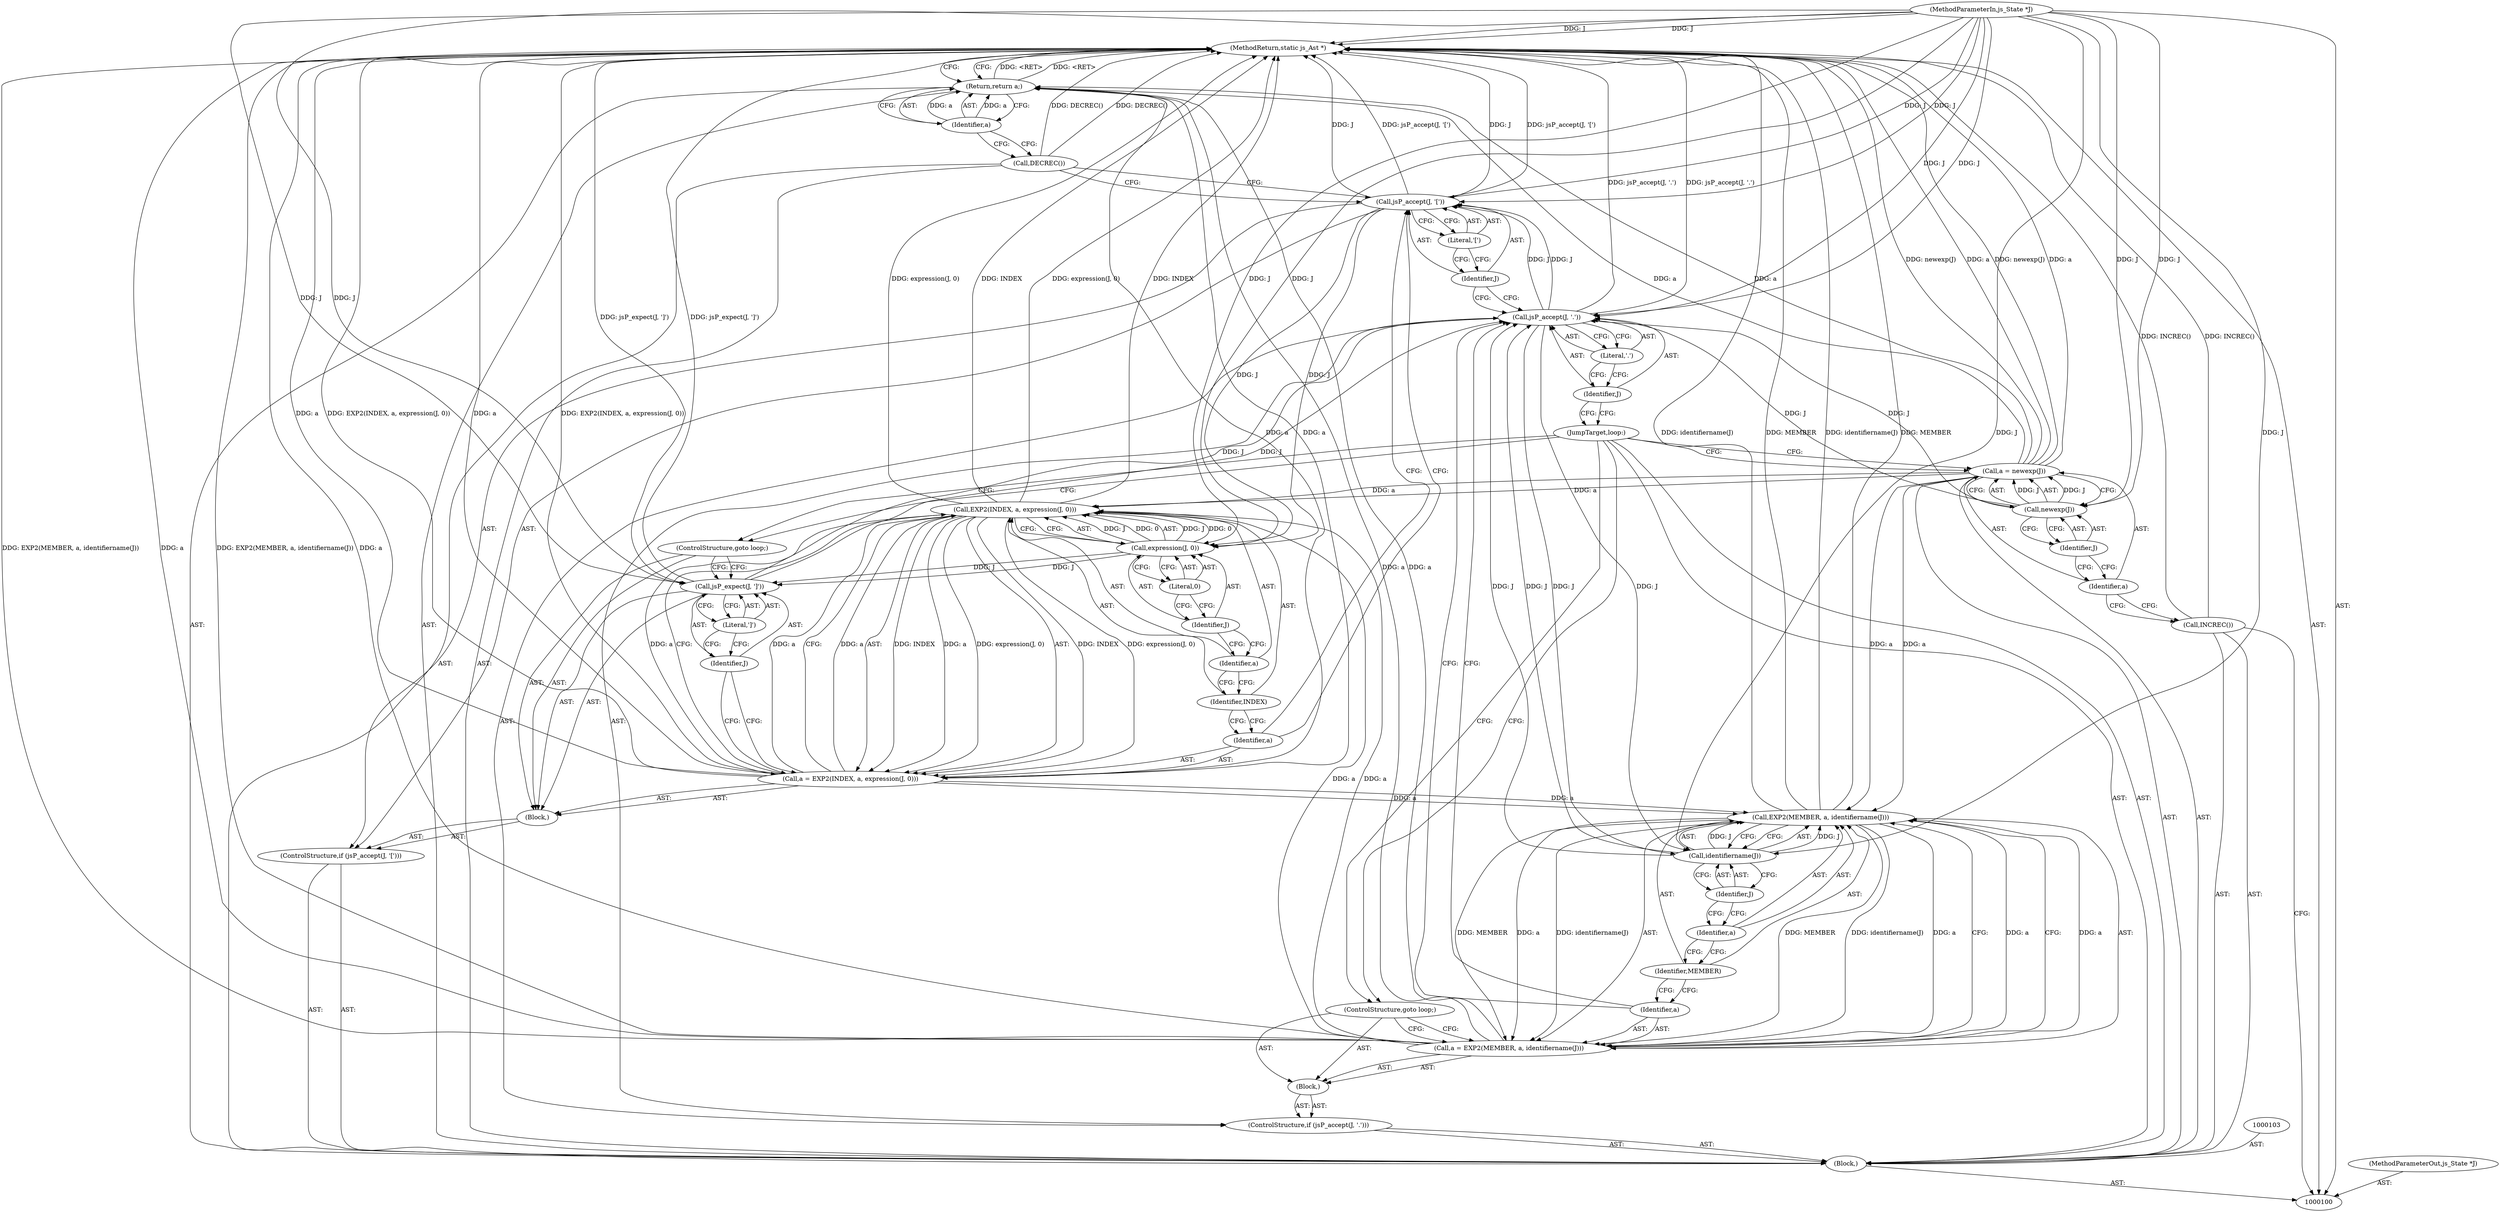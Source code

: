 digraph "1_ghostscript_4d45a96e57fbabf00a7378b337d0ddcace6f38c1_0" {
"1000143" [label="(MethodReturn,static js_Ast *)"];
"1000101" [label="(MethodParameterIn,js_State *J)"];
"1000192" [label="(MethodParameterOut,js_State *J)"];
"1000142" [label="(Identifier,a)"];
"1000141" [label="(Return,return a;)"];
"1000102" [label="(Block,)"];
"1000104" [label="(Call,INCREC())"];
"1000107" [label="(Call,newexp(J))"];
"1000108" [label="(Identifier,J)"];
"1000105" [label="(Call,a = newexp(J))"];
"1000106" [label="(Identifier,a)"];
"1000109" [label="(JumpTarget,loop:)"];
"1000111" [label="(Call,jsP_accept(J, '.'))"];
"1000112" [label="(Identifier,J)"];
"1000113" [label="(Literal,'.')"];
"1000114" [label="(Block,)"];
"1000115" [label="(Call,a = EXP2(MEMBER, a, identifiername(J)))"];
"1000116" [label="(Identifier,a)"];
"1000117" [label="(Call,EXP2(MEMBER, a, identifiername(J)))"];
"1000118" [label="(Identifier,MEMBER)"];
"1000119" [label="(Identifier,a)"];
"1000120" [label="(Call,identifiername(J))"];
"1000121" [label="(Identifier,J)"];
"1000122" [label="(ControlStructure,goto loop;)"];
"1000110" [label="(ControlStructure,if (jsP_accept(J, '.')))"];
"1000124" [label="(Call,jsP_accept(J, '['))"];
"1000125" [label="(Identifier,J)"];
"1000126" [label="(Literal,'[')"];
"1000127" [label="(Block,)"];
"1000128" [label="(Call,a = EXP2(INDEX, a, expression(J, 0)))"];
"1000129" [label="(Identifier,a)"];
"1000130" [label="(Call,EXP2(INDEX, a, expression(J, 0)))"];
"1000131" [label="(Identifier,INDEX)"];
"1000132" [label="(Identifier,a)"];
"1000133" [label="(Call,expression(J, 0))"];
"1000134" [label="(Identifier,J)"];
"1000135" [label="(Literal,0)"];
"1000136" [label="(Call,jsP_expect(J, ']'))"];
"1000123" [label="(ControlStructure,if (jsP_accept(J, '[')))"];
"1000137" [label="(Identifier,J)"];
"1000138" [label="(Literal,']')"];
"1000139" [label="(ControlStructure,goto loop;)"];
"1000140" [label="(Call,DECREC())"];
"1000143" -> "1000100"  [label="AST: "];
"1000143" -> "1000141"  [label="CFG: "];
"1000115" -> "1000143"  [label="DDG: EXP2(MEMBER, a, identifiername(J))"];
"1000115" -> "1000143"  [label="DDG: a"];
"1000128" -> "1000143"  [label="DDG: EXP2(INDEX, a, expression(J, 0))"];
"1000128" -> "1000143"  [label="DDG: a"];
"1000124" -> "1000143"  [label="DDG: J"];
"1000124" -> "1000143"  [label="DDG: jsP_accept(J, '[')"];
"1000105" -> "1000143"  [label="DDG: newexp(J)"];
"1000105" -> "1000143"  [label="DDG: a"];
"1000104" -> "1000143"  [label="DDG: INCREC()"];
"1000140" -> "1000143"  [label="DDG: DECREC()"];
"1000117" -> "1000143"  [label="DDG: MEMBER"];
"1000117" -> "1000143"  [label="DDG: identifiername(J)"];
"1000130" -> "1000143"  [label="DDG: expression(J, 0)"];
"1000130" -> "1000143"  [label="DDG: INDEX"];
"1000136" -> "1000143"  [label="DDG: jsP_expect(J, ']')"];
"1000101" -> "1000143"  [label="DDG: J"];
"1000111" -> "1000143"  [label="DDG: jsP_accept(J, '.')"];
"1000141" -> "1000143"  [label="DDG: <RET>"];
"1000101" -> "1000100"  [label="AST: "];
"1000101" -> "1000143"  [label="DDG: J"];
"1000101" -> "1000107"  [label="DDG: J"];
"1000101" -> "1000111"  [label="DDG: J"];
"1000101" -> "1000120"  [label="DDG: J"];
"1000101" -> "1000124"  [label="DDG: J"];
"1000101" -> "1000133"  [label="DDG: J"];
"1000101" -> "1000136"  [label="DDG: J"];
"1000192" -> "1000100"  [label="AST: "];
"1000142" -> "1000141"  [label="AST: "];
"1000142" -> "1000140"  [label="CFG: "];
"1000141" -> "1000142"  [label="CFG: "];
"1000142" -> "1000141"  [label="DDG: a"];
"1000141" -> "1000102"  [label="AST: "];
"1000141" -> "1000142"  [label="CFG: "];
"1000142" -> "1000141"  [label="AST: "];
"1000143" -> "1000141"  [label="CFG: "];
"1000141" -> "1000143"  [label="DDG: <RET>"];
"1000142" -> "1000141"  [label="DDG: a"];
"1000128" -> "1000141"  [label="DDG: a"];
"1000115" -> "1000141"  [label="DDG: a"];
"1000105" -> "1000141"  [label="DDG: a"];
"1000102" -> "1000100"  [label="AST: "];
"1000103" -> "1000102"  [label="AST: "];
"1000104" -> "1000102"  [label="AST: "];
"1000105" -> "1000102"  [label="AST: "];
"1000109" -> "1000102"  [label="AST: "];
"1000110" -> "1000102"  [label="AST: "];
"1000123" -> "1000102"  [label="AST: "];
"1000140" -> "1000102"  [label="AST: "];
"1000141" -> "1000102"  [label="AST: "];
"1000104" -> "1000102"  [label="AST: "];
"1000104" -> "1000100"  [label="CFG: "];
"1000106" -> "1000104"  [label="CFG: "];
"1000104" -> "1000143"  [label="DDG: INCREC()"];
"1000107" -> "1000105"  [label="AST: "];
"1000107" -> "1000108"  [label="CFG: "];
"1000108" -> "1000107"  [label="AST: "];
"1000105" -> "1000107"  [label="CFG: "];
"1000107" -> "1000105"  [label="DDG: J"];
"1000101" -> "1000107"  [label="DDG: J"];
"1000107" -> "1000111"  [label="DDG: J"];
"1000108" -> "1000107"  [label="AST: "];
"1000108" -> "1000106"  [label="CFG: "];
"1000107" -> "1000108"  [label="CFG: "];
"1000105" -> "1000102"  [label="AST: "];
"1000105" -> "1000107"  [label="CFG: "];
"1000106" -> "1000105"  [label="AST: "];
"1000107" -> "1000105"  [label="AST: "];
"1000109" -> "1000105"  [label="CFG: "];
"1000105" -> "1000143"  [label="DDG: newexp(J)"];
"1000105" -> "1000143"  [label="DDG: a"];
"1000107" -> "1000105"  [label="DDG: J"];
"1000105" -> "1000117"  [label="DDG: a"];
"1000105" -> "1000130"  [label="DDG: a"];
"1000105" -> "1000141"  [label="DDG: a"];
"1000106" -> "1000105"  [label="AST: "];
"1000106" -> "1000104"  [label="CFG: "];
"1000108" -> "1000106"  [label="CFG: "];
"1000109" -> "1000102"  [label="AST: "];
"1000109" -> "1000105"  [label="CFG: "];
"1000109" -> "1000122"  [label="CFG: "];
"1000109" -> "1000139"  [label="CFG: "];
"1000112" -> "1000109"  [label="CFG: "];
"1000111" -> "1000110"  [label="AST: "];
"1000111" -> "1000113"  [label="CFG: "];
"1000112" -> "1000111"  [label="AST: "];
"1000113" -> "1000111"  [label="AST: "];
"1000116" -> "1000111"  [label="CFG: "];
"1000125" -> "1000111"  [label="CFG: "];
"1000111" -> "1000143"  [label="DDG: jsP_accept(J, '.')"];
"1000107" -> "1000111"  [label="DDG: J"];
"1000120" -> "1000111"  [label="DDG: J"];
"1000136" -> "1000111"  [label="DDG: J"];
"1000101" -> "1000111"  [label="DDG: J"];
"1000111" -> "1000120"  [label="DDG: J"];
"1000111" -> "1000124"  [label="DDG: J"];
"1000112" -> "1000111"  [label="AST: "];
"1000112" -> "1000109"  [label="CFG: "];
"1000113" -> "1000112"  [label="CFG: "];
"1000113" -> "1000111"  [label="AST: "];
"1000113" -> "1000112"  [label="CFG: "];
"1000111" -> "1000113"  [label="CFG: "];
"1000114" -> "1000110"  [label="AST: "];
"1000115" -> "1000114"  [label="AST: "];
"1000122" -> "1000114"  [label="AST: "];
"1000115" -> "1000114"  [label="AST: "];
"1000115" -> "1000117"  [label="CFG: "];
"1000116" -> "1000115"  [label="AST: "];
"1000117" -> "1000115"  [label="AST: "];
"1000122" -> "1000115"  [label="CFG: "];
"1000115" -> "1000143"  [label="DDG: EXP2(MEMBER, a, identifiername(J))"];
"1000115" -> "1000143"  [label="DDG: a"];
"1000117" -> "1000115"  [label="DDG: MEMBER"];
"1000117" -> "1000115"  [label="DDG: a"];
"1000117" -> "1000115"  [label="DDG: identifiername(J)"];
"1000115" -> "1000117"  [label="DDG: a"];
"1000115" -> "1000130"  [label="DDG: a"];
"1000115" -> "1000141"  [label="DDG: a"];
"1000116" -> "1000115"  [label="AST: "];
"1000116" -> "1000111"  [label="CFG: "];
"1000118" -> "1000116"  [label="CFG: "];
"1000117" -> "1000115"  [label="AST: "];
"1000117" -> "1000120"  [label="CFG: "];
"1000118" -> "1000117"  [label="AST: "];
"1000119" -> "1000117"  [label="AST: "];
"1000120" -> "1000117"  [label="AST: "];
"1000115" -> "1000117"  [label="CFG: "];
"1000117" -> "1000143"  [label="DDG: MEMBER"];
"1000117" -> "1000143"  [label="DDG: identifiername(J)"];
"1000117" -> "1000115"  [label="DDG: MEMBER"];
"1000117" -> "1000115"  [label="DDG: a"];
"1000117" -> "1000115"  [label="DDG: identifiername(J)"];
"1000128" -> "1000117"  [label="DDG: a"];
"1000115" -> "1000117"  [label="DDG: a"];
"1000105" -> "1000117"  [label="DDG: a"];
"1000120" -> "1000117"  [label="DDG: J"];
"1000118" -> "1000117"  [label="AST: "];
"1000118" -> "1000116"  [label="CFG: "];
"1000119" -> "1000118"  [label="CFG: "];
"1000119" -> "1000117"  [label="AST: "];
"1000119" -> "1000118"  [label="CFG: "];
"1000121" -> "1000119"  [label="CFG: "];
"1000120" -> "1000117"  [label="AST: "];
"1000120" -> "1000121"  [label="CFG: "];
"1000121" -> "1000120"  [label="AST: "];
"1000117" -> "1000120"  [label="CFG: "];
"1000120" -> "1000111"  [label="DDG: J"];
"1000120" -> "1000117"  [label="DDG: J"];
"1000111" -> "1000120"  [label="DDG: J"];
"1000101" -> "1000120"  [label="DDG: J"];
"1000121" -> "1000120"  [label="AST: "];
"1000121" -> "1000119"  [label="CFG: "];
"1000120" -> "1000121"  [label="CFG: "];
"1000122" -> "1000114"  [label="AST: "];
"1000122" -> "1000115"  [label="CFG: "];
"1000109" -> "1000122"  [label="CFG: "];
"1000110" -> "1000102"  [label="AST: "];
"1000111" -> "1000110"  [label="AST: "];
"1000114" -> "1000110"  [label="AST: "];
"1000124" -> "1000123"  [label="AST: "];
"1000124" -> "1000126"  [label="CFG: "];
"1000125" -> "1000124"  [label="AST: "];
"1000126" -> "1000124"  [label="AST: "];
"1000129" -> "1000124"  [label="CFG: "];
"1000140" -> "1000124"  [label="CFG: "];
"1000124" -> "1000143"  [label="DDG: J"];
"1000124" -> "1000143"  [label="DDG: jsP_accept(J, '[')"];
"1000111" -> "1000124"  [label="DDG: J"];
"1000101" -> "1000124"  [label="DDG: J"];
"1000124" -> "1000133"  [label="DDG: J"];
"1000125" -> "1000124"  [label="AST: "];
"1000125" -> "1000111"  [label="CFG: "];
"1000126" -> "1000125"  [label="CFG: "];
"1000126" -> "1000124"  [label="AST: "];
"1000126" -> "1000125"  [label="CFG: "];
"1000124" -> "1000126"  [label="CFG: "];
"1000127" -> "1000123"  [label="AST: "];
"1000128" -> "1000127"  [label="AST: "];
"1000136" -> "1000127"  [label="AST: "];
"1000139" -> "1000127"  [label="AST: "];
"1000128" -> "1000127"  [label="AST: "];
"1000128" -> "1000130"  [label="CFG: "];
"1000129" -> "1000128"  [label="AST: "];
"1000130" -> "1000128"  [label="AST: "];
"1000137" -> "1000128"  [label="CFG: "];
"1000128" -> "1000143"  [label="DDG: EXP2(INDEX, a, expression(J, 0))"];
"1000128" -> "1000143"  [label="DDG: a"];
"1000128" -> "1000117"  [label="DDG: a"];
"1000130" -> "1000128"  [label="DDG: INDEX"];
"1000130" -> "1000128"  [label="DDG: a"];
"1000130" -> "1000128"  [label="DDG: expression(J, 0)"];
"1000128" -> "1000130"  [label="DDG: a"];
"1000128" -> "1000141"  [label="DDG: a"];
"1000129" -> "1000128"  [label="AST: "];
"1000129" -> "1000124"  [label="CFG: "];
"1000131" -> "1000129"  [label="CFG: "];
"1000130" -> "1000128"  [label="AST: "];
"1000130" -> "1000133"  [label="CFG: "];
"1000131" -> "1000130"  [label="AST: "];
"1000132" -> "1000130"  [label="AST: "];
"1000133" -> "1000130"  [label="AST: "];
"1000128" -> "1000130"  [label="CFG: "];
"1000130" -> "1000143"  [label="DDG: expression(J, 0)"];
"1000130" -> "1000143"  [label="DDG: INDEX"];
"1000130" -> "1000128"  [label="DDG: INDEX"];
"1000130" -> "1000128"  [label="DDG: a"];
"1000130" -> "1000128"  [label="DDG: expression(J, 0)"];
"1000128" -> "1000130"  [label="DDG: a"];
"1000115" -> "1000130"  [label="DDG: a"];
"1000105" -> "1000130"  [label="DDG: a"];
"1000133" -> "1000130"  [label="DDG: J"];
"1000133" -> "1000130"  [label="DDG: 0"];
"1000131" -> "1000130"  [label="AST: "];
"1000131" -> "1000129"  [label="CFG: "];
"1000132" -> "1000131"  [label="CFG: "];
"1000132" -> "1000130"  [label="AST: "];
"1000132" -> "1000131"  [label="CFG: "];
"1000134" -> "1000132"  [label="CFG: "];
"1000133" -> "1000130"  [label="AST: "];
"1000133" -> "1000135"  [label="CFG: "];
"1000134" -> "1000133"  [label="AST: "];
"1000135" -> "1000133"  [label="AST: "];
"1000130" -> "1000133"  [label="CFG: "];
"1000133" -> "1000130"  [label="DDG: J"];
"1000133" -> "1000130"  [label="DDG: 0"];
"1000124" -> "1000133"  [label="DDG: J"];
"1000101" -> "1000133"  [label="DDG: J"];
"1000133" -> "1000136"  [label="DDG: J"];
"1000134" -> "1000133"  [label="AST: "];
"1000134" -> "1000132"  [label="CFG: "];
"1000135" -> "1000134"  [label="CFG: "];
"1000135" -> "1000133"  [label="AST: "];
"1000135" -> "1000134"  [label="CFG: "];
"1000133" -> "1000135"  [label="CFG: "];
"1000136" -> "1000127"  [label="AST: "];
"1000136" -> "1000138"  [label="CFG: "];
"1000137" -> "1000136"  [label="AST: "];
"1000138" -> "1000136"  [label="AST: "];
"1000139" -> "1000136"  [label="CFG: "];
"1000136" -> "1000143"  [label="DDG: jsP_expect(J, ']')"];
"1000136" -> "1000111"  [label="DDG: J"];
"1000133" -> "1000136"  [label="DDG: J"];
"1000101" -> "1000136"  [label="DDG: J"];
"1000123" -> "1000102"  [label="AST: "];
"1000124" -> "1000123"  [label="AST: "];
"1000127" -> "1000123"  [label="AST: "];
"1000137" -> "1000136"  [label="AST: "];
"1000137" -> "1000128"  [label="CFG: "];
"1000138" -> "1000137"  [label="CFG: "];
"1000138" -> "1000136"  [label="AST: "];
"1000138" -> "1000137"  [label="CFG: "];
"1000136" -> "1000138"  [label="CFG: "];
"1000139" -> "1000127"  [label="AST: "];
"1000139" -> "1000136"  [label="CFG: "];
"1000109" -> "1000139"  [label="CFG: "];
"1000140" -> "1000102"  [label="AST: "];
"1000140" -> "1000124"  [label="CFG: "];
"1000142" -> "1000140"  [label="CFG: "];
"1000140" -> "1000143"  [label="DDG: DECREC()"];
}
